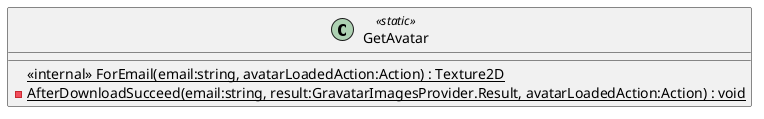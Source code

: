 @startuml
class GetAvatar <<static>> {
    <<internal>> {static} ForEmail(email:string, avatarLoadedAction:Action) : Texture2D
    {static} - AfterDownloadSucceed(email:string, result:GravatarImagesProvider.Result, avatarLoadedAction:Action) : void
}
@enduml
